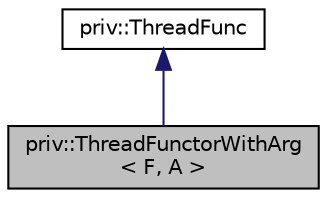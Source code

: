 digraph "priv::ThreadFunctorWithArg&lt; F, A &gt;"
{
  edge [fontname="Helvetica",fontsize="10",labelfontname="Helvetica",labelfontsize="10"];
  node [fontname="Helvetica",fontsize="10",shape=record];
  Node0 [label="priv::ThreadFunctorWithArg\l\< F, A \>",height=0.2,width=0.4,color="black", fillcolor="grey75", style="filled", fontcolor="black"];
  Node1 -> Node0 [dir="back",color="midnightblue",fontsize="10",style="solid",fontname="Helvetica"];
  Node1 [label="priv::ThreadFunc",height=0.2,width=0.4,color="black", fillcolor="white", style="filled",URL="$structpriv_1_1_thread_func.html"];
}
